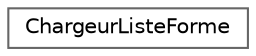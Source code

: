 digraph "Graphe hiérarchique des classes"
{
 // LATEX_PDF_SIZE
  bgcolor="transparent";
  edge [fontname=Helvetica,fontsize=10,labelfontname=Helvetica,labelfontsize=10];
  node [fontname=Helvetica,fontsize=10,shape=box,height=0.2,width=0.4];
  rankdir="LR";
  Node0 [label="ChargeurListeForme",height=0.2,width=0.4,color="grey40", fillcolor="white", style="filled",URL="$class_chargeur_liste_forme.html",tooltip="Classe qui charge un fichier texte et retourne un vecteur de Formes."];
}
